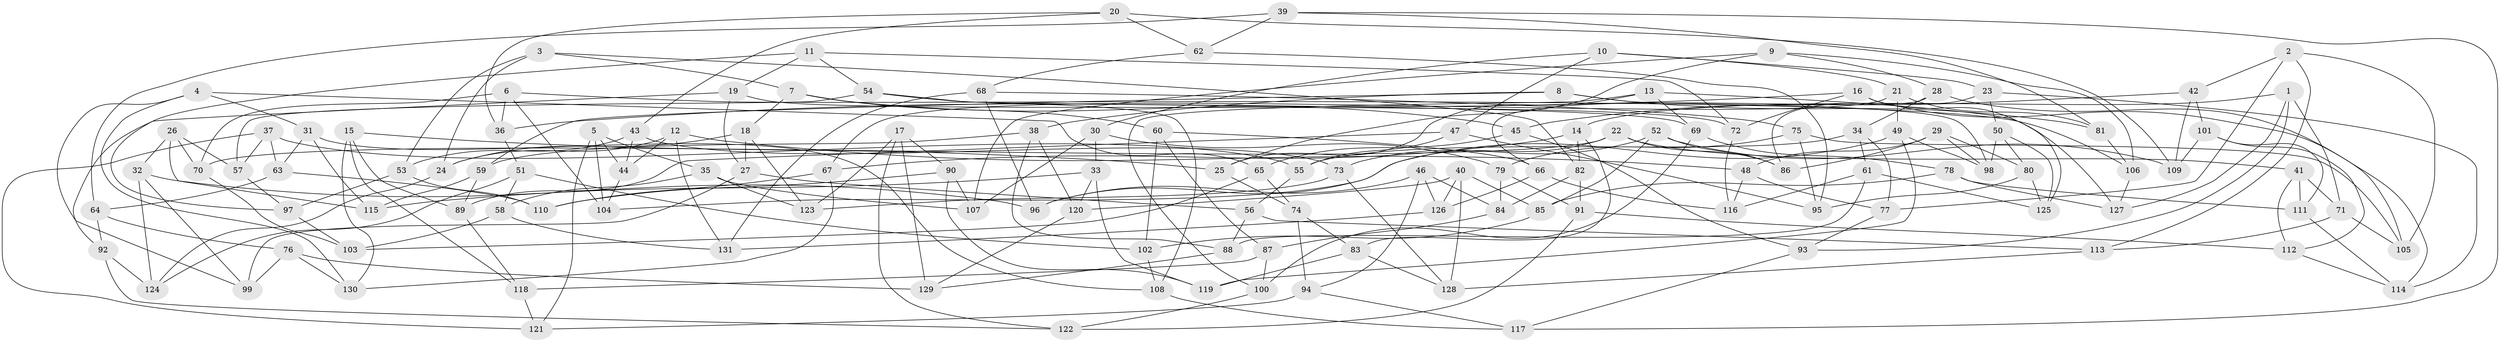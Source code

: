 // coarse degree distribution, {6: 0.4823529411764706, 4: 0.4470588235294118, 5: 0.058823529411764705, 3: 0.011764705882352941}
// Generated by graph-tools (version 1.1) at 2025/24/03/03/25 07:24:24]
// undirected, 131 vertices, 262 edges
graph export_dot {
graph [start="1"]
  node [color=gray90,style=filled];
  1;
  2;
  3;
  4;
  5;
  6;
  7;
  8;
  9;
  10;
  11;
  12;
  13;
  14;
  15;
  16;
  17;
  18;
  19;
  20;
  21;
  22;
  23;
  24;
  25;
  26;
  27;
  28;
  29;
  30;
  31;
  32;
  33;
  34;
  35;
  36;
  37;
  38;
  39;
  40;
  41;
  42;
  43;
  44;
  45;
  46;
  47;
  48;
  49;
  50;
  51;
  52;
  53;
  54;
  55;
  56;
  57;
  58;
  59;
  60;
  61;
  62;
  63;
  64;
  65;
  66;
  67;
  68;
  69;
  70;
  71;
  72;
  73;
  74;
  75;
  76;
  77;
  78;
  79;
  80;
  81;
  82;
  83;
  84;
  85;
  86;
  87;
  88;
  89;
  90;
  91;
  92;
  93;
  94;
  95;
  96;
  97;
  98;
  99;
  100;
  101;
  102;
  103;
  104;
  105;
  106;
  107;
  108;
  109;
  110;
  111;
  112;
  113;
  114;
  115;
  116;
  117;
  118;
  119;
  120;
  121;
  122;
  123;
  124;
  125;
  126;
  127;
  128;
  129;
  130;
  131;
  1 -- 71;
  1 -- 14;
  1 -- 93;
  1 -- 127;
  2 -- 113;
  2 -- 105;
  2 -- 42;
  2 -- 77;
  3 -- 24;
  3 -- 7;
  3 -- 53;
  3 -- 82;
  4 -- 31;
  4 -- 65;
  4 -- 99;
  4 -- 130;
  5 -- 121;
  5 -- 44;
  5 -- 35;
  5 -- 104;
  6 -- 70;
  6 -- 106;
  6 -- 36;
  6 -- 104;
  7 -- 60;
  7 -- 45;
  7 -- 18;
  8 -- 81;
  8 -- 98;
  8 -- 38;
  8 -- 59;
  9 -- 28;
  9 -- 107;
  9 -- 25;
  9 -- 106;
  10 -- 21;
  10 -- 23;
  10 -- 30;
  10 -- 47;
  11 -- 19;
  11 -- 72;
  11 -- 97;
  11 -- 54;
  12 -- 44;
  12 -- 48;
  12 -- 24;
  12 -- 131;
  13 -- 69;
  13 -- 127;
  13 -- 25;
  13 -- 100;
  14 -- 67;
  14 -- 82;
  14 -- 83;
  15 -- 130;
  15 -- 118;
  15 -- 89;
  15 -- 25;
  16 -- 114;
  16 -- 72;
  16 -- 36;
  16 -- 125;
  17 -- 122;
  17 -- 129;
  17 -- 90;
  17 -- 123;
  18 -- 27;
  18 -- 24;
  18 -- 123;
  19 -- 27;
  19 -- 72;
  19 -- 92;
  20 -- 62;
  20 -- 43;
  20 -- 36;
  20 -- 109;
  21 -- 49;
  21 -- 81;
  21 -- 67;
  22 -- 86;
  22 -- 70;
  22 -- 96;
  22 -- 41;
  23 -- 50;
  23 -- 114;
  23 -- 86;
  24 -- 124;
  25 -- 74;
  26 -- 32;
  26 -- 115;
  26 -- 70;
  26 -- 57;
  27 -- 99;
  27 -- 56;
  28 -- 34;
  28 -- 105;
  28 -- 66;
  29 -- 80;
  29 -- 48;
  29 -- 86;
  29 -- 98;
  30 -- 33;
  30 -- 107;
  30 -- 79;
  31 -- 108;
  31 -- 63;
  31 -- 115;
  32 -- 96;
  32 -- 99;
  32 -- 124;
  33 -- 115;
  33 -- 119;
  33 -- 120;
  34 -- 77;
  34 -- 55;
  34 -- 61;
  35 -- 107;
  35 -- 58;
  35 -- 123;
  36 -- 51;
  37 -- 55;
  37 -- 63;
  37 -- 57;
  37 -- 121;
  38 -- 120;
  38 -- 88;
  38 -- 59;
  39 -- 81;
  39 -- 64;
  39 -- 117;
  39 -- 62;
  40 -- 126;
  40 -- 128;
  40 -- 85;
  40 -- 120;
  41 -- 71;
  41 -- 112;
  41 -- 111;
  42 -- 109;
  42 -- 101;
  42 -- 45;
  43 -- 73;
  43 -- 44;
  43 -- 53;
  44 -- 104;
  45 -- 65;
  45 -- 93;
  46 -- 126;
  46 -- 96;
  46 -- 84;
  46 -- 94;
  47 -- 55;
  47 -- 95;
  47 -- 89;
  48 -- 116;
  48 -- 77;
  49 -- 119;
  49 -- 104;
  49 -- 98;
  50 -- 80;
  50 -- 125;
  50 -- 98;
  51 -- 102;
  51 -- 124;
  51 -- 58;
  52 -- 73;
  52 -- 86;
  52 -- 85;
  52 -- 109;
  53 -- 97;
  53 -- 110;
  54 -- 57;
  54 -- 69;
  54 -- 108;
  55 -- 56;
  56 -- 113;
  56 -- 88;
  57 -- 97;
  58 -- 131;
  58 -- 103;
  59 -- 115;
  59 -- 89;
  60 -- 102;
  60 -- 87;
  60 -- 66;
  61 -- 125;
  61 -- 116;
  61 -- 88;
  62 -- 68;
  62 -- 95;
  63 -- 110;
  63 -- 64;
  64 -- 76;
  64 -- 92;
  65 -- 74;
  65 -- 103;
  66 -- 116;
  66 -- 126;
  67 -- 110;
  67 -- 130;
  68 -- 131;
  68 -- 96;
  68 -- 75;
  69 -- 100;
  69 -- 78;
  70 -- 103;
  71 -- 105;
  71 -- 113;
  72 -- 116;
  73 -- 128;
  73 -- 123;
  74 -- 83;
  74 -- 94;
  75 -- 79;
  75 -- 95;
  75 -- 105;
  76 -- 130;
  76 -- 99;
  76 -- 129;
  77 -- 93;
  78 -- 127;
  78 -- 85;
  78 -- 111;
  79 -- 91;
  79 -- 84;
  80 -- 125;
  80 -- 95;
  81 -- 106;
  82 -- 91;
  82 -- 84;
  83 -- 119;
  83 -- 128;
  84 -- 87;
  85 -- 102;
  87 -- 118;
  87 -- 100;
  88 -- 129;
  89 -- 118;
  90 -- 110;
  90 -- 119;
  90 -- 107;
  91 -- 122;
  91 -- 112;
  92 -- 122;
  92 -- 124;
  93 -- 117;
  94 -- 121;
  94 -- 117;
  97 -- 103;
  100 -- 122;
  101 -- 109;
  101 -- 112;
  101 -- 111;
  102 -- 108;
  106 -- 127;
  108 -- 117;
  111 -- 114;
  112 -- 114;
  113 -- 128;
  118 -- 121;
  120 -- 129;
  126 -- 131;
}
